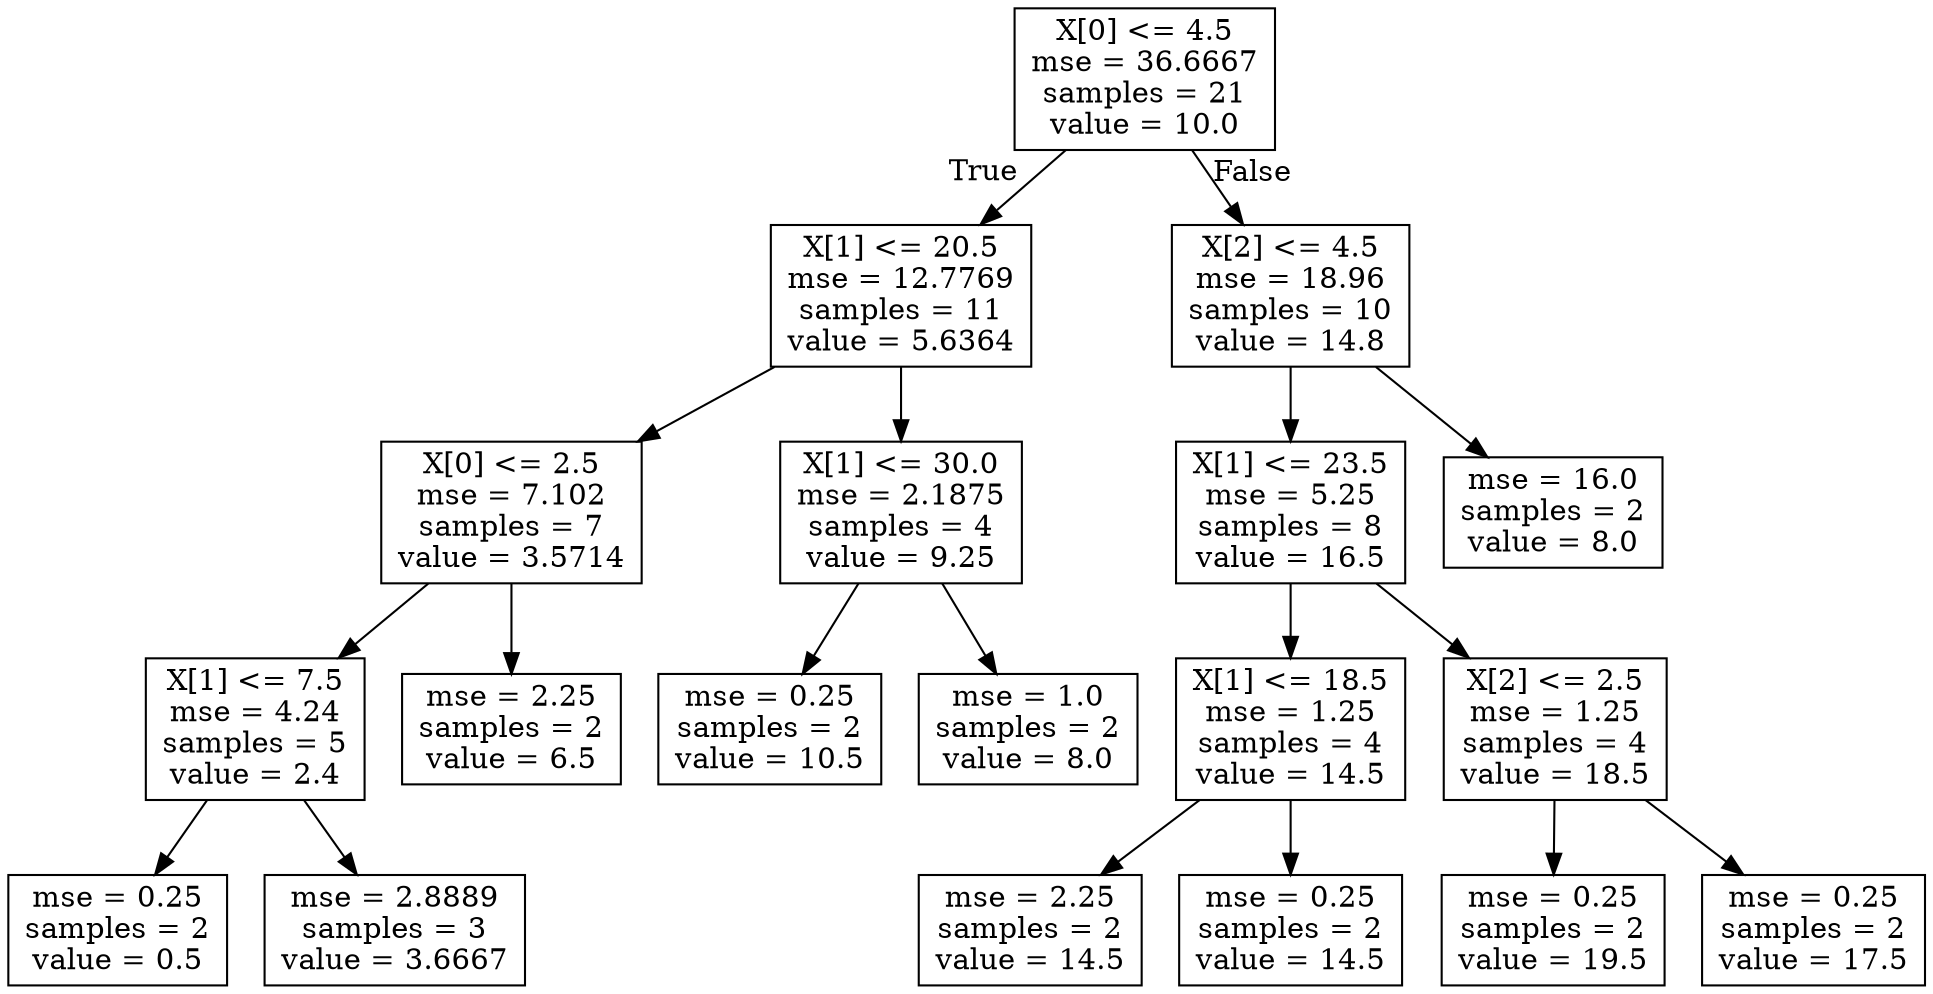 digraph Tree {
node [shape=box] ;
0 [label="X[0] <= 4.5\nmse = 36.6667\nsamples = 21\nvalue = 10.0"] ;
1 [label="X[1] <= 20.5\nmse = 12.7769\nsamples = 11\nvalue = 5.6364"] ;
0 -> 1 [labeldistance=2.5, labelangle=45, headlabel="True"] ;
2 [label="X[0] <= 2.5\nmse = 7.102\nsamples = 7\nvalue = 3.5714"] ;
1 -> 2 ;
3 [label="X[1] <= 7.5\nmse = 4.24\nsamples = 5\nvalue = 2.4"] ;
2 -> 3 ;
4 [label="mse = 0.25\nsamples = 2\nvalue = 0.5"] ;
3 -> 4 ;
5 [label="mse = 2.8889\nsamples = 3\nvalue = 3.6667"] ;
3 -> 5 ;
6 [label="mse = 2.25\nsamples = 2\nvalue = 6.5"] ;
2 -> 6 ;
7 [label="X[1] <= 30.0\nmse = 2.1875\nsamples = 4\nvalue = 9.25"] ;
1 -> 7 ;
8 [label="mse = 0.25\nsamples = 2\nvalue = 10.5"] ;
7 -> 8 ;
9 [label="mse = 1.0\nsamples = 2\nvalue = 8.0"] ;
7 -> 9 ;
10 [label="X[2] <= 4.5\nmse = 18.96\nsamples = 10\nvalue = 14.8"] ;
0 -> 10 [labeldistance=2.5, labelangle=-45, headlabel="False"] ;
11 [label="X[1] <= 23.5\nmse = 5.25\nsamples = 8\nvalue = 16.5"] ;
10 -> 11 ;
12 [label="X[1] <= 18.5\nmse = 1.25\nsamples = 4\nvalue = 14.5"] ;
11 -> 12 ;
13 [label="mse = 2.25\nsamples = 2\nvalue = 14.5"] ;
12 -> 13 ;
14 [label="mse = 0.25\nsamples = 2\nvalue = 14.5"] ;
12 -> 14 ;
15 [label="X[2] <= 2.5\nmse = 1.25\nsamples = 4\nvalue = 18.5"] ;
11 -> 15 ;
16 [label="mse = 0.25\nsamples = 2\nvalue = 19.5"] ;
15 -> 16 ;
17 [label="mse = 0.25\nsamples = 2\nvalue = 17.5"] ;
15 -> 17 ;
18 [label="mse = 16.0\nsamples = 2\nvalue = 8.0"] ;
10 -> 18 ;
}